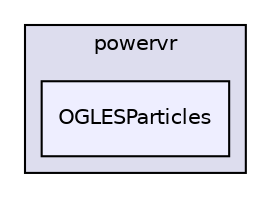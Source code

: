 digraph "PVR/SDK_3.4/Examples/Advanced/Particles/OGLES/Build/Android/src/com/powervr/OGLESParticles" {
  compound=true
  node [ fontsize="10", fontname="Helvetica"];
  edge [ labelfontsize="10", labelfontname="Helvetica"];
  subgraph clusterdir_326815d2db2c2afd18bad23e929880cf {
    graph [ bgcolor="#ddddee", pencolor="black", label="powervr" fontname="Helvetica", fontsize="10", URL="dir_326815d2db2c2afd18bad23e929880cf.html"]
  dir_8a9273e10f6b038f91f76bc79452b135 [shape=box, label="OGLESParticles", style="filled", fillcolor="#eeeeff", pencolor="black", URL="dir_8a9273e10f6b038f91f76bc79452b135.html"];
  }
}
